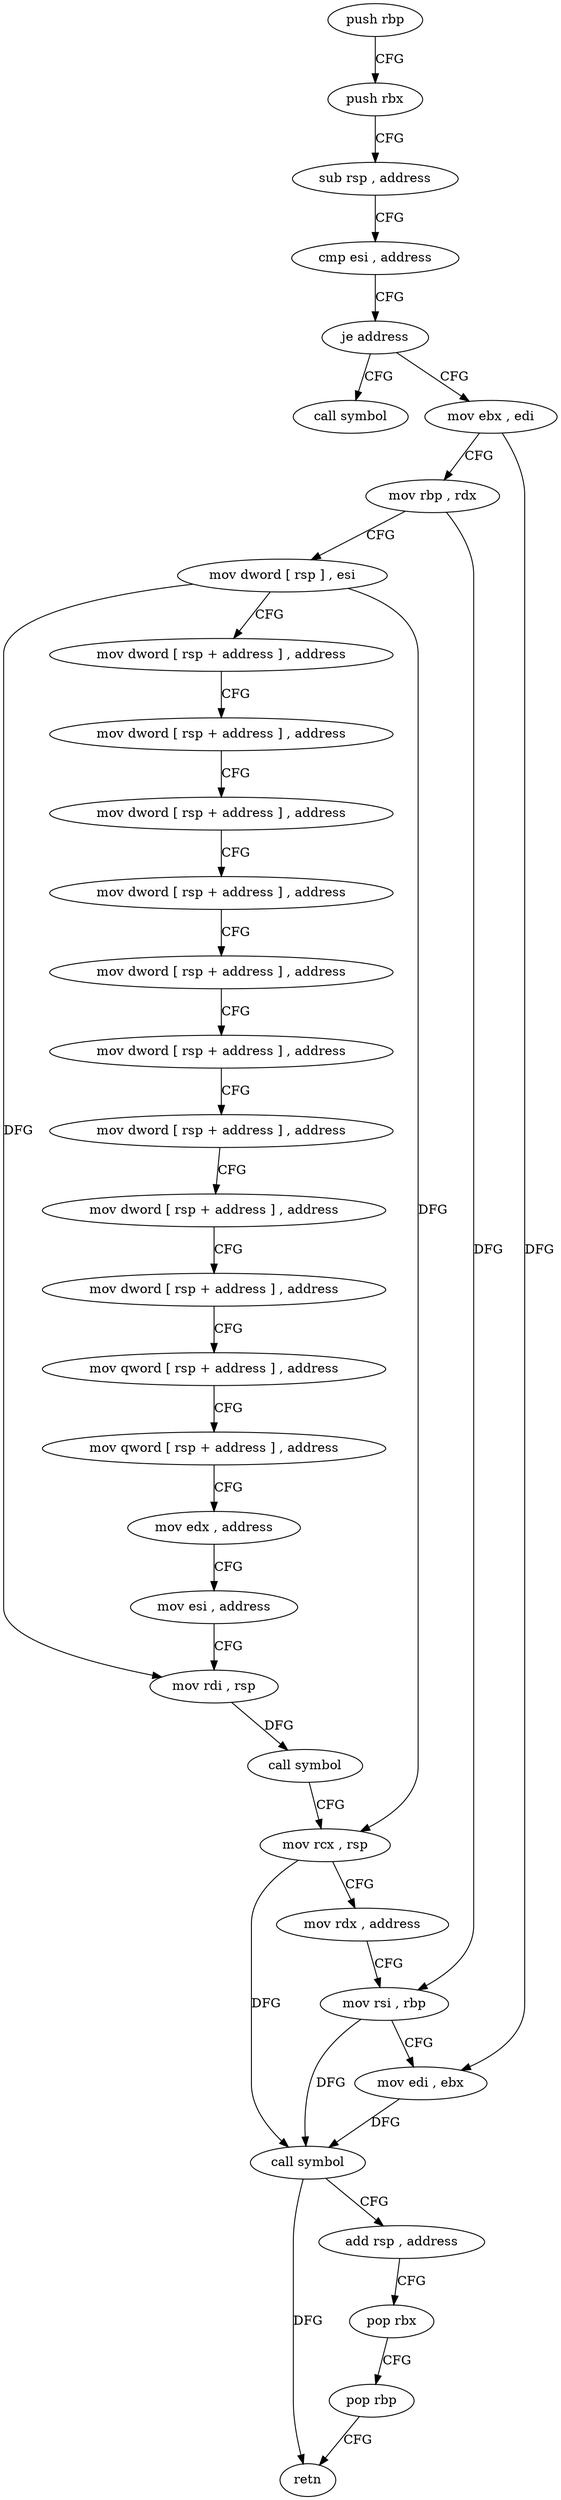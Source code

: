 digraph "func" {
"4317952" [label = "push rbp" ]
"4317953" [label = "push rbx" ]
"4317954" [label = "sub rsp , address" ]
"4317958" [label = "cmp esi , address" ]
"4317961" [label = "je address" ]
"4318110" [label = "call symbol" ]
"4317967" [label = "mov ebx , edi" ]
"4317969" [label = "mov rbp , rdx" ]
"4317972" [label = "mov dword [ rsp ] , esi" ]
"4317975" [label = "mov dword [ rsp + address ] , address" ]
"4317983" [label = "mov dword [ rsp + address ] , address" ]
"4317991" [label = "mov dword [ rsp + address ] , address" ]
"4317999" [label = "mov dword [ rsp + address ] , address" ]
"4318007" [label = "mov dword [ rsp + address ] , address" ]
"4318015" [label = "mov dword [ rsp + address ] , address" ]
"4318023" [label = "mov dword [ rsp + address ] , address" ]
"4318031" [label = "mov dword [ rsp + address ] , address" ]
"4318039" [label = "mov dword [ rsp + address ] , address" ]
"4318047" [label = "mov qword [ rsp + address ] , address" ]
"4318056" [label = "mov qword [ rsp + address ] , address" ]
"4318065" [label = "mov edx , address" ]
"4318070" [label = "mov esi , address" ]
"4318075" [label = "mov rdi , rsp" ]
"4318078" [label = "call symbol" ]
"4318083" [label = "mov rcx , rsp" ]
"4318086" [label = "mov rdx , address" ]
"4318093" [label = "mov rsi , rbp" ]
"4318096" [label = "mov edi , ebx" ]
"4318098" [label = "call symbol" ]
"4318103" [label = "add rsp , address" ]
"4318107" [label = "pop rbx" ]
"4318108" [label = "pop rbp" ]
"4318109" [label = "retn" ]
"4317952" -> "4317953" [ label = "CFG" ]
"4317953" -> "4317954" [ label = "CFG" ]
"4317954" -> "4317958" [ label = "CFG" ]
"4317958" -> "4317961" [ label = "CFG" ]
"4317961" -> "4318110" [ label = "CFG" ]
"4317961" -> "4317967" [ label = "CFG" ]
"4317967" -> "4317969" [ label = "CFG" ]
"4317967" -> "4318096" [ label = "DFG" ]
"4317969" -> "4317972" [ label = "CFG" ]
"4317969" -> "4318093" [ label = "DFG" ]
"4317972" -> "4317975" [ label = "CFG" ]
"4317972" -> "4318075" [ label = "DFG" ]
"4317972" -> "4318083" [ label = "DFG" ]
"4317975" -> "4317983" [ label = "CFG" ]
"4317983" -> "4317991" [ label = "CFG" ]
"4317991" -> "4317999" [ label = "CFG" ]
"4317999" -> "4318007" [ label = "CFG" ]
"4318007" -> "4318015" [ label = "CFG" ]
"4318015" -> "4318023" [ label = "CFG" ]
"4318023" -> "4318031" [ label = "CFG" ]
"4318031" -> "4318039" [ label = "CFG" ]
"4318039" -> "4318047" [ label = "CFG" ]
"4318047" -> "4318056" [ label = "CFG" ]
"4318056" -> "4318065" [ label = "CFG" ]
"4318065" -> "4318070" [ label = "CFG" ]
"4318070" -> "4318075" [ label = "CFG" ]
"4318075" -> "4318078" [ label = "DFG" ]
"4318078" -> "4318083" [ label = "CFG" ]
"4318083" -> "4318086" [ label = "CFG" ]
"4318083" -> "4318098" [ label = "DFG" ]
"4318086" -> "4318093" [ label = "CFG" ]
"4318093" -> "4318096" [ label = "CFG" ]
"4318093" -> "4318098" [ label = "DFG" ]
"4318096" -> "4318098" [ label = "DFG" ]
"4318098" -> "4318103" [ label = "CFG" ]
"4318098" -> "4318109" [ label = "DFG" ]
"4318103" -> "4318107" [ label = "CFG" ]
"4318107" -> "4318108" [ label = "CFG" ]
"4318108" -> "4318109" [ label = "CFG" ]
}
